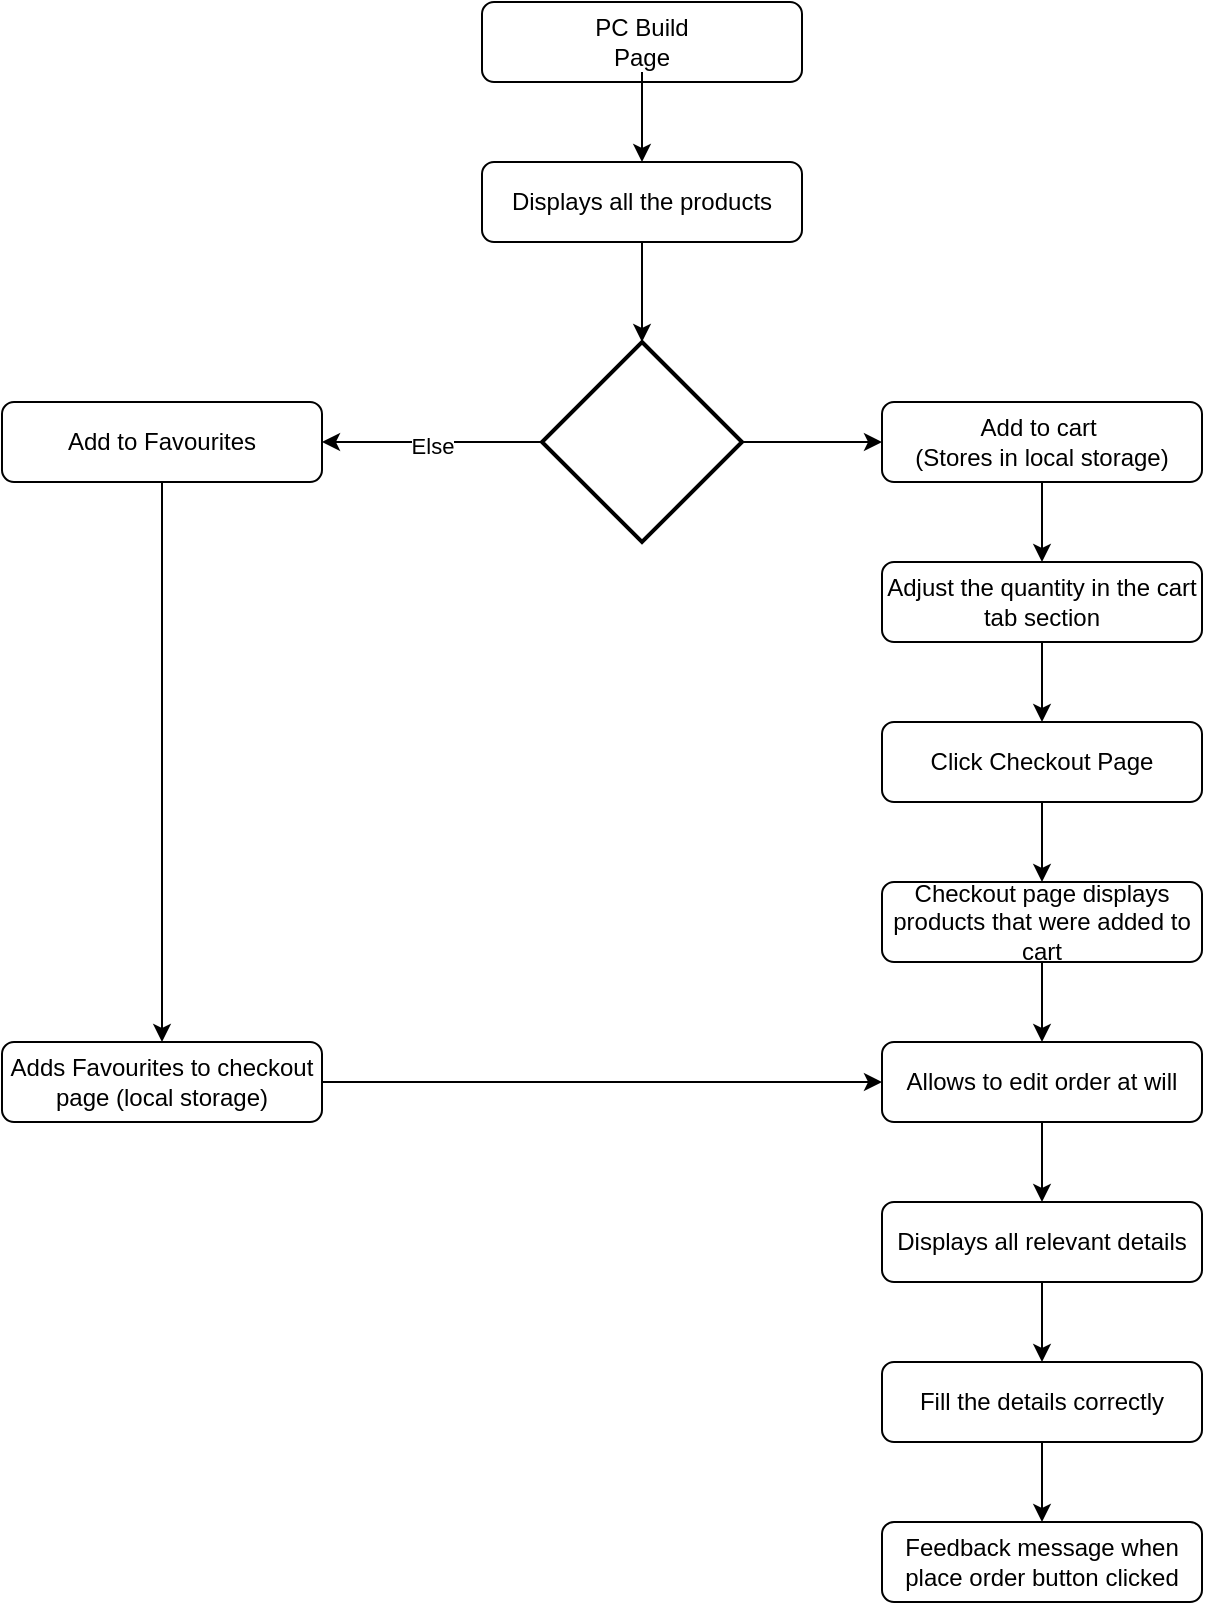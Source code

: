 <mxfile version="26.2.14">
  <diagram name="Page-1" id="jC8XNAPGzXdXBZ8_TqmO">
    <mxGraphModel dx="2015" dy="518" grid="1" gridSize="10" guides="1" tooltips="1" connect="1" arrows="1" fold="1" page="1" pageScale="1" pageWidth="850" pageHeight="1100" math="0" shadow="0">
      <root>
        <mxCell id="0" />
        <mxCell id="1" parent="0" />
        <mxCell id="3dc-uZJj6DFqM0oMTB43-29" style="edgeStyle=orthogonalEdgeStyle;rounded=0;orthogonalLoop=1;jettySize=auto;html=1;exitX=1;exitY=0.5;exitDx=0;exitDy=0;exitPerimeter=0;entryX=0;entryY=0.5;entryDx=0;entryDy=0;" edge="1" parent="1" source="3dc-uZJj6DFqM0oMTB43-1" target="3dc-uZJj6DFqM0oMTB43-24">
          <mxGeometry relative="1" as="geometry" />
        </mxCell>
        <mxCell id="3dc-uZJj6DFqM0oMTB43-31" style="edgeStyle=orthogonalEdgeStyle;rounded=0;orthogonalLoop=1;jettySize=auto;html=1;exitX=0;exitY=0.5;exitDx=0;exitDy=0;exitPerimeter=0;entryX=1;entryY=0.5;entryDx=0;entryDy=0;" edge="1" parent="1" source="3dc-uZJj6DFqM0oMTB43-1" target="3dc-uZJj6DFqM0oMTB43-25">
          <mxGeometry relative="1" as="geometry" />
        </mxCell>
        <mxCell id="3dc-uZJj6DFqM0oMTB43-32" value="Else" style="edgeLabel;html=1;align=center;verticalAlign=middle;resizable=0;points=[];" vertex="1" connectable="0" parent="3dc-uZJj6DFqM0oMTB43-31">
          <mxGeometry x="0.013" y="2" relative="1" as="geometry">
            <mxPoint as="offset" />
          </mxGeometry>
        </mxCell>
        <mxCell id="3dc-uZJj6DFqM0oMTB43-1" value="" style="strokeWidth=2;html=1;shape=mxgraph.flowchart.decision;whiteSpace=wrap;" vertex="1" parent="1">
          <mxGeometry x="230" y="450" width="100" height="100" as="geometry" />
        </mxCell>
        <mxCell id="3dc-uZJj6DFqM0oMTB43-2" value="" style="rounded=1;whiteSpace=wrap;html=1;" vertex="1" parent="1">
          <mxGeometry x="200" y="280" width="160" height="40" as="geometry" />
        </mxCell>
        <mxCell id="3dc-uZJj6DFqM0oMTB43-14" value="Displays all the products" style="rounded=1;whiteSpace=wrap;html=1;" vertex="1" parent="1">
          <mxGeometry x="200" y="360" width="160" height="40" as="geometry" />
        </mxCell>
        <mxCell id="3dc-uZJj6DFqM0oMTB43-27" style="edgeStyle=orthogonalEdgeStyle;rounded=0;orthogonalLoop=1;jettySize=auto;html=1;entryX=0.5;entryY=0;entryDx=0;entryDy=0;" edge="1" parent="1" source="3dc-uZJj6DFqM0oMTB43-15" target="3dc-uZJj6DFqM0oMTB43-14">
          <mxGeometry relative="1" as="geometry" />
        </mxCell>
        <mxCell id="3dc-uZJj6DFqM0oMTB43-15" value="PC Build Page" style="text;html=1;align=center;verticalAlign=middle;whiteSpace=wrap;rounded=0;" vertex="1" parent="1">
          <mxGeometry x="250" y="285" width="60" height="30" as="geometry" />
        </mxCell>
        <mxCell id="3dc-uZJj6DFqM0oMTB43-18" value="Feedback message when place order button clicked" style="rounded=1;whiteSpace=wrap;html=1;" vertex="1" parent="1">
          <mxGeometry x="400" y="1040" width="160" height="40" as="geometry" />
        </mxCell>
        <mxCell id="3dc-uZJj6DFqM0oMTB43-45" value="" style="edgeStyle=orthogonalEdgeStyle;rounded=0;orthogonalLoop=1;jettySize=auto;html=1;" edge="1" parent="1" source="3dc-uZJj6DFqM0oMTB43-20" target="3dc-uZJj6DFqM0oMTB43-38">
          <mxGeometry relative="1" as="geometry" />
        </mxCell>
        <mxCell id="3dc-uZJj6DFqM0oMTB43-20" value="Allows to edit order at will" style="rounded=1;whiteSpace=wrap;html=1;" vertex="1" parent="1">
          <mxGeometry x="400" y="800" width="160" height="40" as="geometry" />
        </mxCell>
        <mxCell id="3dc-uZJj6DFqM0oMTB43-34" style="edgeStyle=orthogonalEdgeStyle;rounded=0;orthogonalLoop=1;jettySize=auto;html=1;exitX=0.5;exitY=1;exitDx=0;exitDy=0;entryX=0.5;entryY=0;entryDx=0;entryDy=0;" edge="1" parent="1" source="3dc-uZJj6DFqM0oMTB43-21" target="3dc-uZJj6DFqM0oMTB43-20">
          <mxGeometry relative="1" as="geometry" />
        </mxCell>
        <mxCell id="3dc-uZJj6DFqM0oMTB43-21" value="Checkout page displays products that were added to cart" style="rounded=1;whiteSpace=wrap;html=1;" vertex="1" parent="1">
          <mxGeometry x="400" y="720" width="160" height="40" as="geometry" />
        </mxCell>
        <mxCell id="3dc-uZJj6DFqM0oMTB43-49" value="" style="edgeStyle=orthogonalEdgeStyle;rounded=0;orthogonalLoop=1;jettySize=auto;html=1;" edge="1" parent="1" source="3dc-uZJj6DFqM0oMTB43-23" target="3dc-uZJj6DFqM0oMTB43-21">
          <mxGeometry relative="1" as="geometry" />
        </mxCell>
        <mxCell id="3dc-uZJj6DFqM0oMTB43-23" value="Click Checkout Page" style="rounded=1;whiteSpace=wrap;html=1;" vertex="1" parent="1">
          <mxGeometry x="400" y="640" width="160" height="40" as="geometry" />
        </mxCell>
        <mxCell id="3dc-uZJj6DFqM0oMTB43-51" value="" style="edgeStyle=orthogonalEdgeStyle;rounded=0;orthogonalLoop=1;jettySize=auto;html=1;" edge="1" parent="1" source="3dc-uZJj6DFqM0oMTB43-24" target="3dc-uZJj6DFqM0oMTB43-39">
          <mxGeometry relative="1" as="geometry" />
        </mxCell>
        <mxCell id="3dc-uZJj6DFqM0oMTB43-24" value="Add to cart&amp;nbsp;&lt;div&gt;&lt;span style=&quot;background-color: transparent; color: light-dark(rgb(0, 0, 0), rgb(255, 255, 255));&quot;&gt;(&lt;/span&gt;&lt;span style=&quot;background-color: transparent; color: light-dark(rgb(0, 0, 0), rgb(255, 255, 255));&quot;&gt;Stores in local storage)&lt;/span&gt;&lt;/div&gt;" style="rounded=1;whiteSpace=wrap;html=1;" vertex="1" parent="1">
          <mxGeometry x="400" y="480" width="160" height="40" as="geometry" />
        </mxCell>
        <mxCell id="3dc-uZJj6DFqM0oMTB43-43" style="edgeStyle=orthogonalEdgeStyle;rounded=0;orthogonalLoop=1;jettySize=auto;html=1;exitX=0.5;exitY=1;exitDx=0;exitDy=0;entryX=0.5;entryY=0;entryDx=0;entryDy=0;" edge="1" parent="1" source="3dc-uZJj6DFqM0oMTB43-25" target="3dc-uZJj6DFqM0oMTB43-40">
          <mxGeometry relative="1" as="geometry" />
        </mxCell>
        <mxCell id="3dc-uZJj6DFqM0oMTB43-25" value="Add to Favourites" style="rounded=1;whiteSpace=wrap;html=1;" vertex="1" parent="1">
          <mxGeometry x="-40" y="480" width="160" height="40" as="geometry" />
        </mxCell>
        <mxCell id="3dc-uZJj6DFqM0oMTB43-28" style="edgeStyle=orthogonalEdgeStyle;rounded=0;orthogonalLoop=1;jettySize=auto;html=1;exitX=0.5;exitY=1;exitDx=0;exitDy=0;entryX=0.5;entryY=0;entryDx=0;entryDy=0;entryPerimeter=0;" edge="1" parent="1" source="3dc-uZJj6DFqM0oMTB43-14" target="3dc-uZJj6DFqM0oMTB43-1">
          <mxGeometry relative="1" as="geometry" />
        </mxCell>
        <mxCell id="3dc-uZJj6DFqM0oMTB43-46" value="" style="edgeStyle=orthogonalEdgeStyle;rounded=0;orthogonalLoop=1;jettySize=auto;html=1;" edge="1" parent="1" source="3dc-uZJj6DFqM0oMTB43-37" target="3dc-uZJj6DFqM0oMTB43-18">
          <mxGeometry relative="1" as="geometry" />
        </mxCell>
        <mxCell id="3dc-uZJj6DFqM0oMTB43-37" value="Fill the details correctly" style="rounded=1;whiteSpace=wrap;html=1;" vertex="1" parent="1">
          <mxGeometry x="400" y="960" width="160" height="40" as="geometry" />
        </mxCell>
        <mxCell id="3dc-uZJj6DFqM0oMTB43-47" value="" style="edgeStyle=orthogonalEdgeStyle;rounded=0;orthogonalLoop=1;jettySize=auto;html=1;" edge="1" parent="1" source="3dc-uZJj6DFqM0oMTB43-38" target="3dc-uZJj6DFqM0oMTB43-37">
          <mxGeometry relative="1" as="geometry" />
        </mxCell>
        <mxCell id="3dc-uZJj6DFqM0oMTB43-38" value="Displays all relevant details" style="rounded=1;whiteSpace=wrap;html=1;" vertex="1" parent="1">
          <mxGeometry x="400" y="880" width="160" height="40" as="geometry" />
        </mxCell>
        <mxCell id="3dc-uZJj6DFqM0oMTB43-50" value="" style="edgeStyle=orthogonalEdgeStyle;rounded=0;orthogonalLoop=1;jettySize=auto;html=1;" edge="1" parent="1" source="3dc-uZJj6DFqM0oMTB43-39" target="3dc-uZJj6DFqM0oMTB43-23">
          <mxGeometry relative="1" as="geometry" />
        </mxCell>
        <mxCell id="3dc-uZJj6DFqM0oMTB43-39" value="Adjust the quantity in the cart tab section" style="rounded=1;whiteSpace=wrap;html=1;" vertex="1" parent="1">
          <mxGeometry x="400" y="560" width="160" height="40" as="geometry" />
        </mxCell>
        <mxCell id="3dc-uZJj6DFqM0oMTB43-44" style="edgeStyle=orthogonalEdgeStyle;rounded=0;orthogonalLoop=1;jettySize=auto;html=1;entryX=0;entryY=0.5;entryDx=0;entryDy=0;" edge="1" parent="1" source="3dc-uZJj6DFqM0oMTB43-40" target="3dc-uZJj6DFqM0oMTB43-20">
          <mxGeometry relative="1" as="geometry" />
        </mxCell>
        <mxCell id="3dc-uZJj6DFqM0oMTB43-40" value="Adds Favourites to checkout page (local storage)" style="rounded=1;whiteSpace=wrap;html=1;" vertex="1" parent="1">
          <mxGeometry x="-40" y="800" width="160" height="40" as="geometry" />
        </mxCell>
      </root>
    </mxGraphModel>
  </diagram>
</mxfile>
